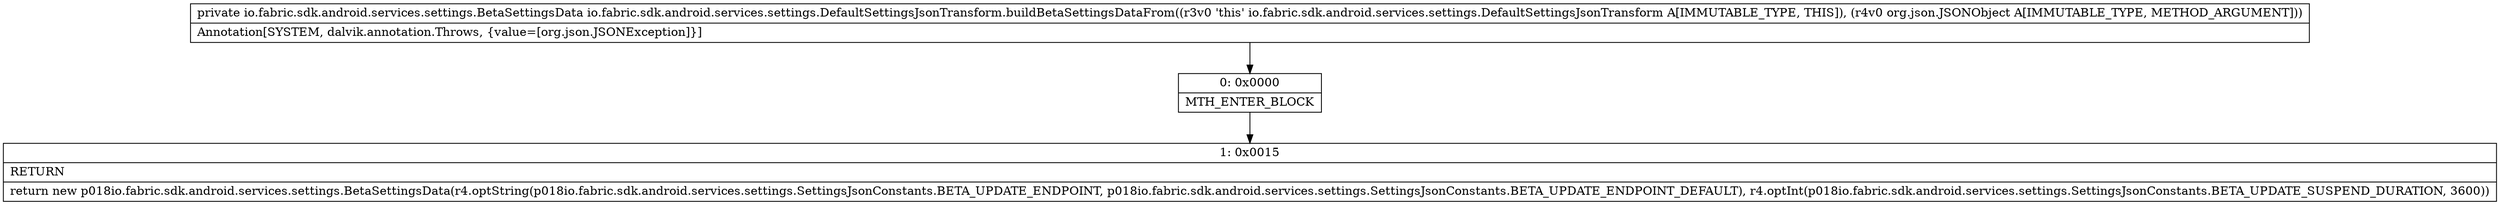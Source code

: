 digraph "CFG forio.fabric.sdk.android.services.settings.DefaultSettingsJsonTransform.buildBetaSettingsDataFrom(Lorg\/json\/JSONObject;)Lio\/fabric\/sdk\/android\/services\/settings\/BetaSettingsData;" {
Node_0 [shape=record,label="{0\:\ 0x0000|MTH_ENTER_BLOCK\l}"];
Node_1 [shape=record,label="{1\:\ 0x0015|RETURN\l|return new p018io.fabric.sdk.android.services.settings.BetaSettingsData(r4.optString(p018io.fabric.sdk.android.services.settings.SettingsJsonConstants.BETA_UPDATE_ENDPOINT, p018io.fabric.sdk.android.services.settings.SettingsJsonConstants.BETA_UPDATE_ENDPOINT_DEFAULT), r4.optInt(p018io.fabric.sdk.android.services.settings.SettingsJsonConstants.BETA_UPDATE_SUSPEND_DURATION, 3600))\l}"];
MethodNode[shape=record,label="{private io.fabric.sdk.android.services.settings.BetaSettingsData io.fabric.sdk.android.services.settings.DefaultSettingsJsonTransform.buildBetaSettingsDataFrom((r3v0 'this' io.fabric.sdk.android.services.settings.DefaultSettingsJsonTransform A[IMMUTABLE_TYPE, THIS]), (r4v0 org.json.JSONObject A[IMMUTABLE_TYPE, METHOD_ARGUMENT]))  | Annotation[SYSTEM, dalvik.annotation.Throws, \{value=[org.json.JSONException]\}]\l}"];
MethodNode -> Node_0;
Node_0 -> Node_1;
}

